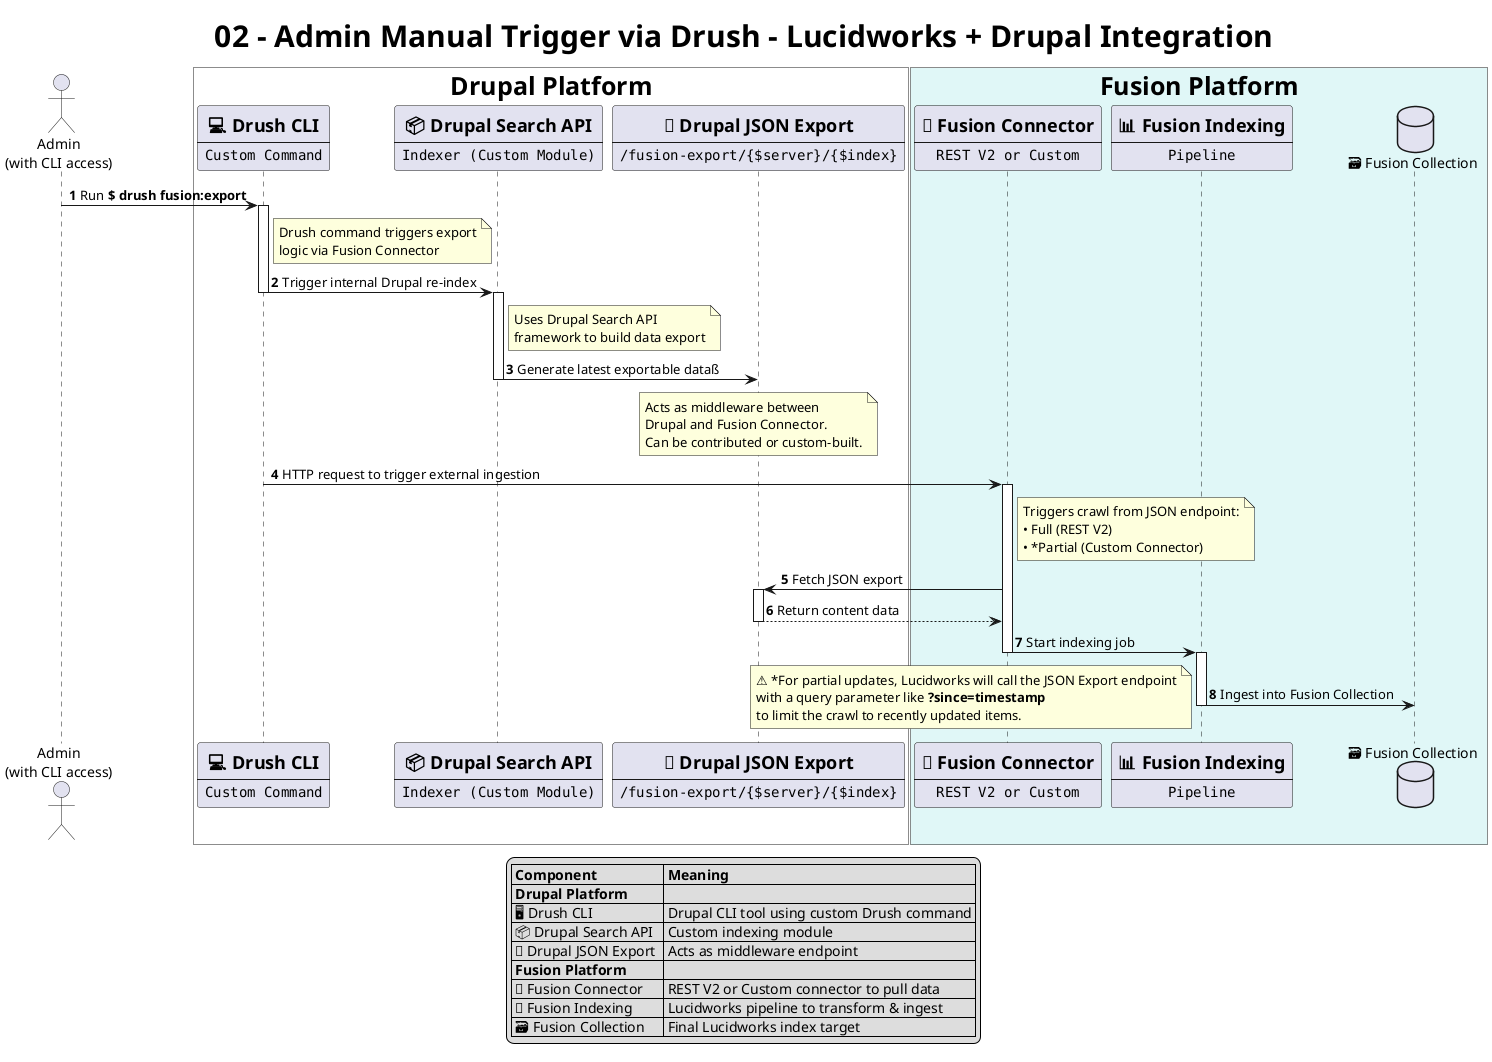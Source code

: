 @startuml

/'
🛠 Index Trigger Flow (CLI via Drush)

Scenario:
1. Admin runs the `$ drush fusion:export` command from the terminal.
2. Drupal re-indexes content using the Search API and builds the exportable data.
3. Drupal triggers a Fusion connector to ingest the content from the JSON endpoint.
4. Fusion fetches the data, starts the indexing job, and populates the Fusion Collection.

Requirements:
• Use actor for Admin.
• Use participants for Drush CLI, Drupal Search API, Drupal JSON Export, Fusion Connector, Indexing Pipeline, and Fusion Collection.
• Use `as` aliases for clarity.
• Use activation blocks to show processing time.
• Use notes to explain internal logic or optional conditions like partial updates.
• Style via `<style>` block (avoid deprecated `skinparam`).

Related diagrams:
 - ING-002 | SEQ-003 | Admin Manual Trigger via Drush (02-sequence-diagram--drush-trigger.puml)
 - ING-004 | SEQ-005 | Fusion UI “Fetch Now” Trigger (04-sequence-diagram--restv2-fetch-now.puml)
'/

<style>
  title {
    FontSize 30
  }
  box {
    FontSize 25
    .drupalPlatform {
      BackgroundColor #F0F0F0ß
    }
    .fusionPlatform {
      BackgroundColor #E0F7F7
    }
    
  }
</style>

title 02 – Admin Manual Trigger via Drush – Lucidworks + Drupal Integration

autonumber
actor "Admin\n(with CLI access)" as AdminCLI
box "Drupal Platform" <<drupalPlatform>>
  participant DrushCLI [
    =💻 Drush CLI
    ----
    ""Custom Command""
  ]
  participant SearchAPI [
    =📦 Drupal Search API
    ----
    ""Indexer (Custom Module)""
  ]
  participant DrupalExport [
    =🔄 Drupal JSON Export
    ----
    ""/fusion-export/{$server}/{$index}""
  ]
end box

box "Fusion Platform" <<fusionPlatform>>
  participant FusionConnector [
    =🔧 Fusion Connector
    ----
    ""REST V2 or Custom""
  ]
  participant IndexingPipeline [
    =📊 Fusion Indexing
    ----
    ""Pipeline""
  ]
  database "🗃️ Fusion Collection" as FusionCollection
end box

AdminCLI -> DrushCLI: Run **$ drush fusion:export**
note right of DrushCLI: Drush command triggers export\nlogic via Fusion Connector
activate DrushCLI
DrushCLI -> SearchAPI: Trigger internal Drupal re-index
deactivate DrushCLI

activate SearchAPI
note right of SearchAPI: Uses Drupal Search API\nframework to build data export
SearchAPI -> DrupalExport: Generate latest exportable dataß
note over of DrupalExport
  Acts as middleware between
  Drupal and Fusion Connector.
  Can be contributed or custom-built.
end note
deactivate SearchAPI

' ✅ Trigger Fusion *after* export is ready
DrushCLI -> FusionConnector: HTTP request to trigger external ingestion

activate FusionConnector
note right of FusionConnector
  Triggers crawl from JSON endpoint:
  • Full (REST V2)
  • *Partial (Custom Connector)
end note
FusionConnector -> DrupalExport: Fetch JSON export
activate DrupalExport
DrupalExport --> FusionConnector: Return content data
deactivate DrupalExport

FusionConnector -> IndexingPipeline: Start indexing job
deactivate FusionConnector

activate IndexingPipeline
IndexingPipeline -> FusionCollection: Ingest into Fusion Collection
deactivate IndexingPipeline

note bottom
  ⚠️ *For partial updates, Lucidworks will call the JSON Export endpoint
  with a query parameter like **?since=timestamp**
  to limit the crawl to recently updated items.
end note

legend bottom
|= Component             |= Meaning |
| **Drupal Platform**    ||
| 🖥️ Drush CLI           | Drupal CLI tool using custom Drush command |
| 📦 Drupal Search API   | Custom indexing module |
| 🔄 Drupal JSON Export  | Acts as middleware endpoint |
| **Fusion Platform**    ||
| 🔧 Fusion Connector    | REST V2 or Custom connector to pull data |
| 🧩 Fusion Indexing     | Lucidworks pipeline to transform & ingest |
| 🗃️ Fusion Collection   | Final Lucidworks index target |
endlegend

@enduml
